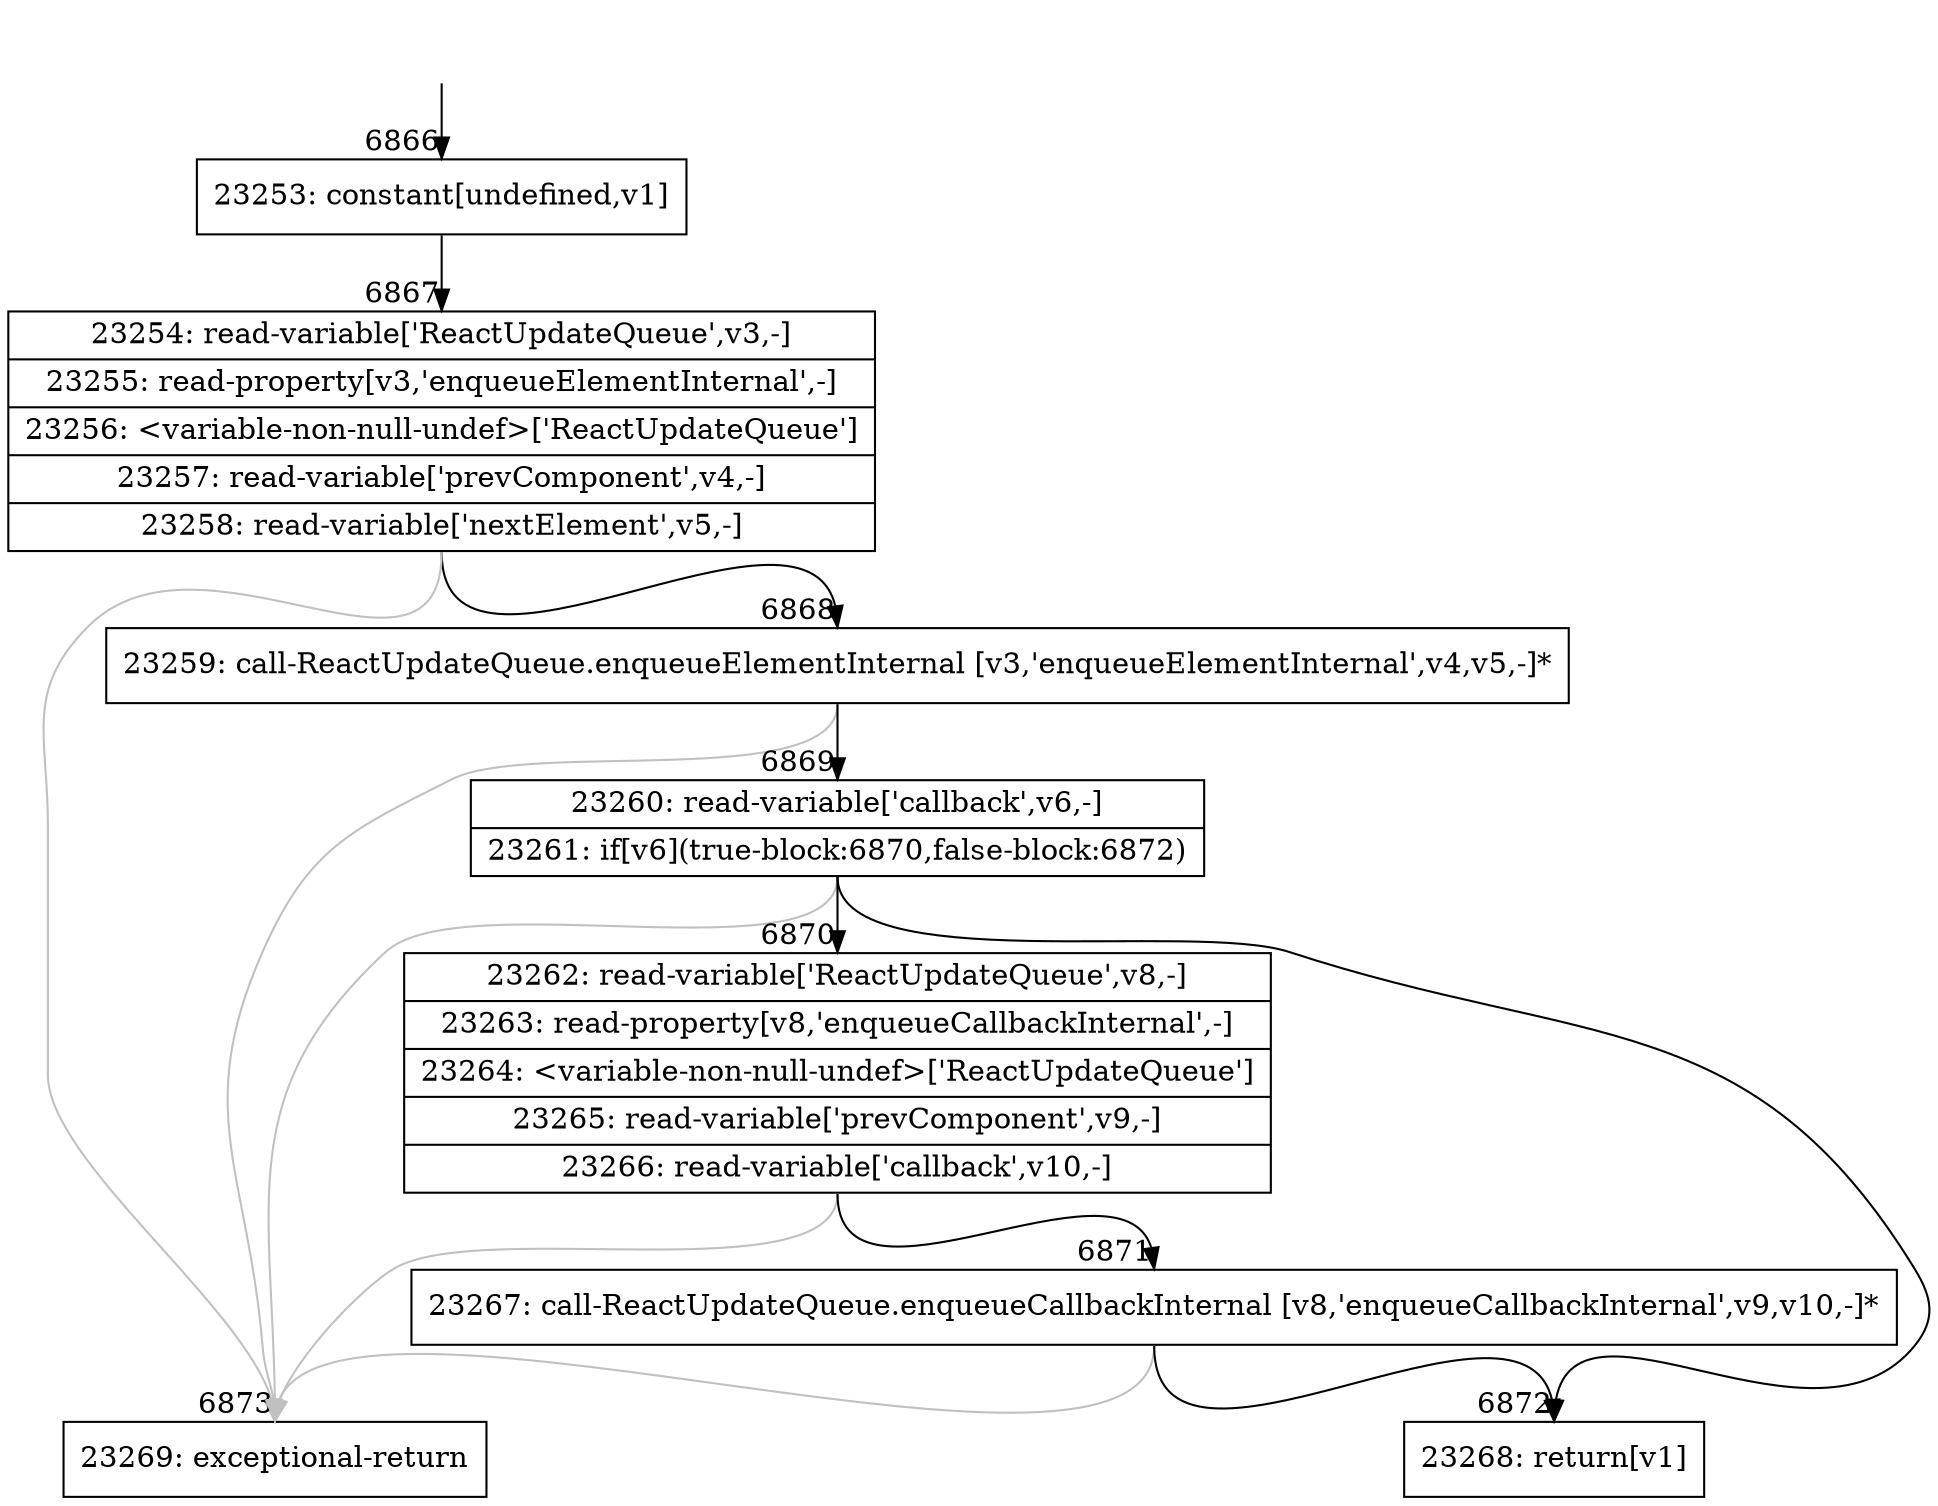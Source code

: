 digraph {
rankdir="TD"
BB_entry482[shape=none,label=""];
BB_entry482 -> BB6866 [tailport=s, headport=n, headlabel="    6866"]
BB6866 [shape=record label="{23253: constant[undefined,v1]}" ] 
BB6866 -> BB6867 [tailport=s, headport=n, headlabel="      6867"]
BB6867 [shape=record label="{23254: read-variable['ReactUpdateQueue',v3,-]|23255: read-property[v3,'enqueueElementInternal',-]|23256: \<variable-non-null-undef\>['ReactUpdateQueue']|23257: read-variable['prevComponent',v4,-]|23258: read-variable['nextElement',v5,-]}" ] 
BB6867 -> BB6868 [tailport=s, headport=n, headlabel="      6868"]
BB6867 -> BB6873 [tailport=s, headport=n, color=gray, headlabel="      6873"]
BB6868 [shape=record label="{23259: call-ReactUpdateQueue.enqueueElementInternal [v3,'enqueueElementInternal',v4,v5,-]*}" ] 
BB6868 -> BB6869 [tailport=s, headport=n, headlabel="      6869"]
BB6868 -> BB6873 [tailport=s, headport=n, color=gray]
BB6869 [shape=record label="{23260: read-variable['callback',v6,-]|23261: if[v6](true-block:6870,false-block:6872)}" ] 
BB6869 -> BB6870 [tailport=s, headport=n, headlabel="      6870"]
BB6869 -> BB6872 [tailport=s, headport=n, headlabel="      6872"]
BB6869 -> BB6873 [tailport=s, headport=n, color=gray]
BB6870 [shape=record label="{23262: read-variable['ReactUpdateQueue',v8,-]|23263: read-property[v8,'enqueueCallbackInternal',-]|23264: \<variable-non-null-undef\>['ReactUpdateQueue']|23265: read-variable['prevComponent',v9,-]|23266: read-variable['callback',v10,-]}" ] 
BB6870 -> BB6871 [tailport=s, headport=n, headlabel="      6871"]
BB6870 -> BB6873 [tailport=s, headport=n, color=gray]
BB6871 [shape=record label="{23267: call-ReactUpdateQueue.enqueueCallbackInternal [v8,'enqueueCallbackInternal',v9,v10,-]*}" ] 
BB6871 -> BB6872 [tailport=s, headport=n]
BB6871 -> BB6873 [tailport=s, headport=n, color=gray]
BB6872 [shape=record label="{23268: return[v1]}" ] 
BB6873 [shape=record label="{23269: exceptional-return}" ] 
//#$~ 12088
}

